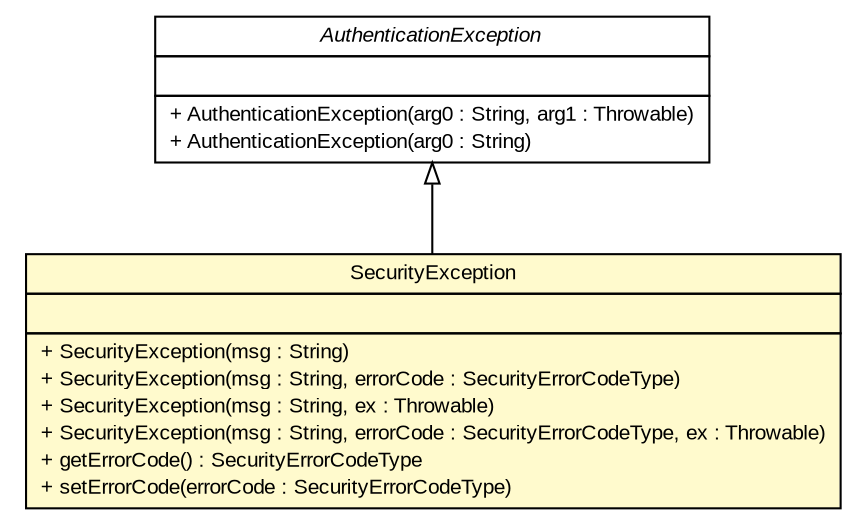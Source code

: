 #!/usr/local/bin/dot
#
# Class diagram 
# Generated by UMLGraph version R5_6 (http://www.umlgraph.org/)
#

digraph G {
	edge [fontname="arial",fontsize=10,labelfontname="arial",labelfontsize=10];
	node [fontname="arial",fontsize=10,shape=plaintext];
	nodesep=0.25;
	ranksep=0.5;
	// br.gov.to.sefaz.seg.business.authentication.service.SecurityException
	c34245 [label=<<table title="br.gov.to.sefaz.seg.business.authentication.service.SecurityException" border="0" cellborder="1" cellspacing="0" cellpadding="2" port="p" bgcolor="lemonChiffon" href="./SecurityException.html">
		<tr><td><table border="0" cellspacing="0" cellpadding="1">
<tr><td align="center" balign="center"> SecurityException </td></tr>
		</table></td></tr>
		<tr><td><table border="0" cellspacing="0" cellpadding="1">
<tr><td align="left" balign="left">  </td></tr>
		</table></td></tr>
		<tr><td><table border="0" cellspacing="0" cellpadding="1">
<tr><td align="left" balign="left"> + SecurityException(msg : String) </td></tr>
<tr><td align="left" balign="left"> + SecurityException(msg : String, errorCode : SecurityErrorCodeType) </td></tr>
<tr><td align="left" balign="left"> + SecurityException(msg : String, ex : Throwable) </td></tr>
<tr><td align="left" balign="left"> + SecurityException(msg : String, errorCode : SecurityErrorCodeType, ex : Throwable) </td></tr>
<tr><td align="left" balign="left"> + getErrorCode() : SecurityErrorCodeType </td></tr>
<tr><td align="left" balign="left"> + setErrorCode(errorCode : SecurityErrorCodeType) </td></tr>
		</table></td></tr>
		</table>>, URL="./SecurityException.html", fontname="arial", fontcolor="black", fontsize=10.0];
	//br.gov.to.sefaz.seg.business.authentication.service.SecurityException extends org.springframework.security.core.AuthenticationException
	c34435:p -> c34245:p [dir=back,arrowtail=empty];
	// org.springframework.security.core.AuthenticationException
	c34435 [label=<<table title="org.springframework.security.core.AuthenticationException" border="0" cellborder="1" cellspacing="0" cellpadding="2" port="p" href="http://java.sun.com/j2se/1.4.2/docs/api/org/springframework/security/core/AuthenticationException.html">
		<tr><td><table border="0" cellspacing="0" cellpadding="1">
<tr><td align="center" balign="center"><font face="arial italic"> AuthenticationException </font></td></tr>
		</table></td></tr>
		<tr><td><table border="0" cellspacing="0" cellpadding="1">
<tr><td align="left" balign="left">  </td></tr>
		</table></td></tr>
		<tr><td><table border="0" cellspacing="0" cellpadding="1">
<tr><td align="left" balign="left"> + AuthenticationException(arg0 : String, arg1 : Throwable) </td></tr>
<tr><td align="left" balign="left"> + AuthenticationException(arg0 : String) </td></tr>
		</table></td></tr>
		</table>>, URL="http://java.sun.com/j2se/1.4.2/docs/api/org/springframework/security/core/AuthenticationException.html", fontname="arial", fontcolor="black", fontsize=10.0];
}


